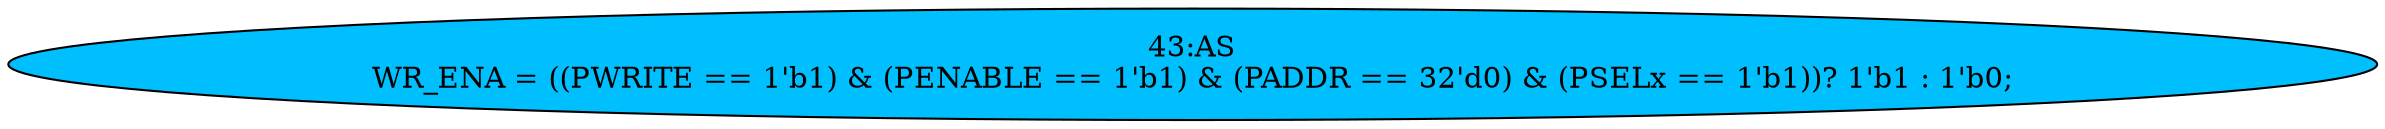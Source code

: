 strict digraph "" {
	node [label="\N"];
	"43:AS"	 [ast="<pyverilog.vparser.ast.Assign object at 0x7fe42cf9e390>",
		def_var="['WR_ENA']",
		fillcolor=deepskyblue,
		label="43:AS
WR_ENA = ((PWRITE == 1'b1) & (PENABLE == 1'b1) & (PADDR == 32'd0) & (PSELx == 1'b1))? 1'b1 : 1'b0;",
		statements="[]",
		style=filled,
		typ=Assign,
		use_var="['PWRITE', 'PENABLE', 'PADDR', 'PSELx']"];
}
